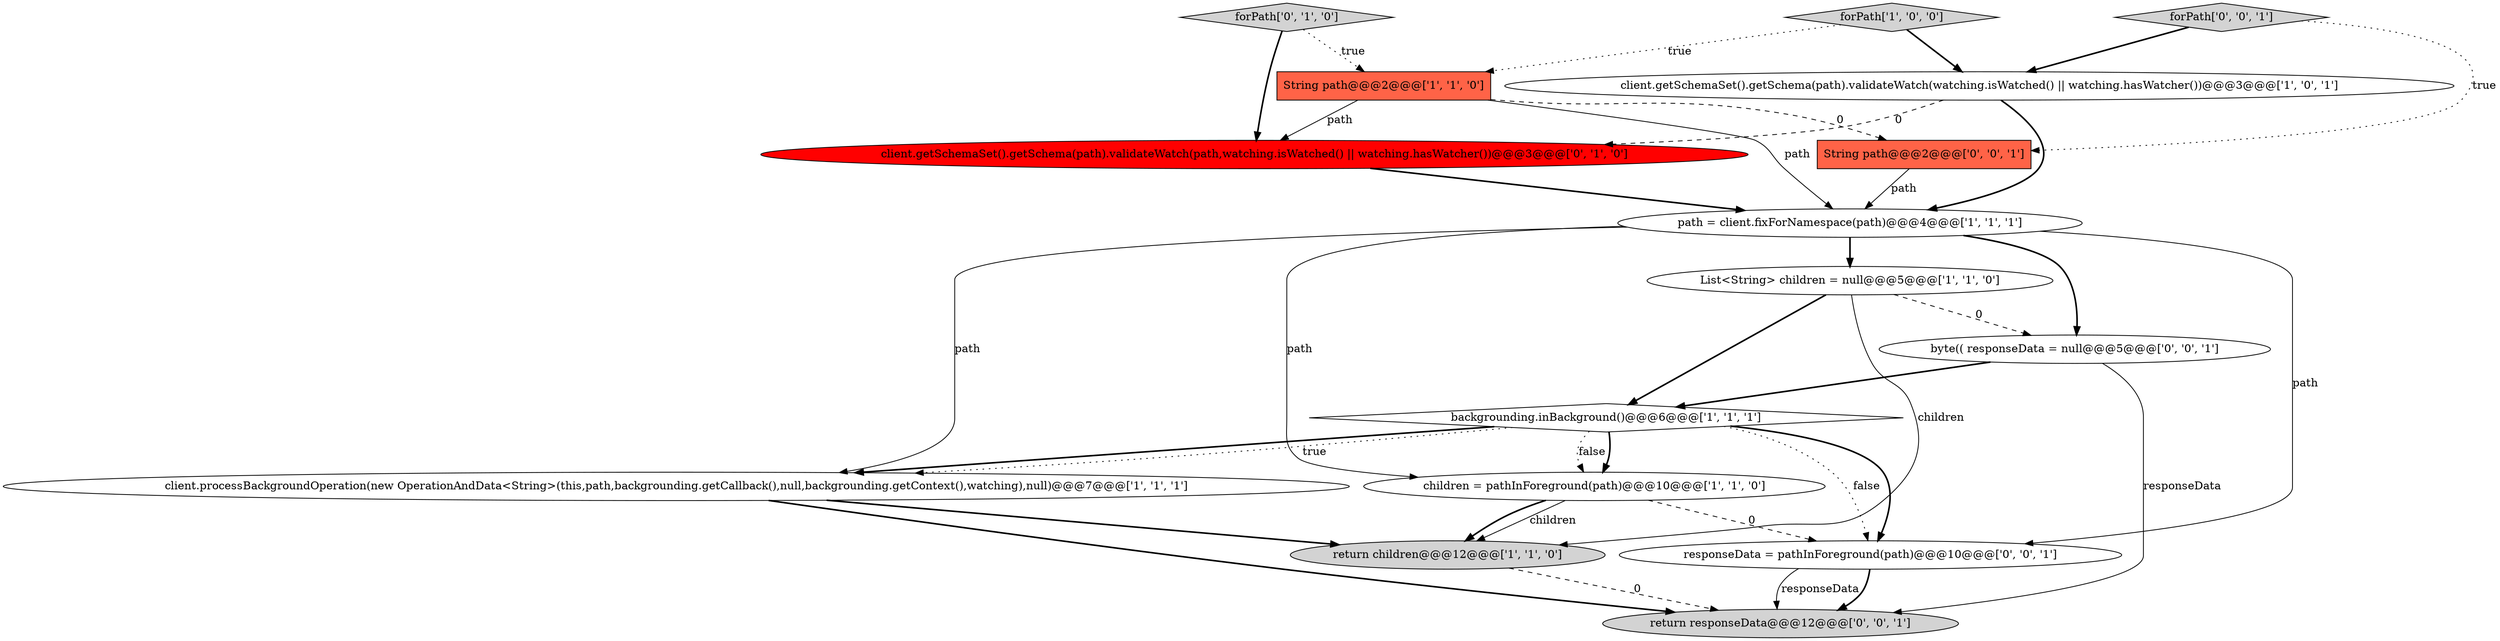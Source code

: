 digraph {
12 [style = filled, label = "return responseData@@@12@@@['0', '0', '1']", fillcolor = lightgray, shape = ellipse image = "AAA0AAABBB3BBB"];
14 [style = filled, label = "forPath['0', '0', '1']", fillcolor = lightgray, shape = diamond image = "AAA0AAABBB3BBB"];
3 [style = filled, label = "String path@@@2@@@['1', '1', '0']", fillcolor = tomato, shape = box image = "AAA0AAABBB1BBB"];
4 [style = filled, label = "client.processBackgroundOperation(new OperationAndData<String>(this,path,backgrounding.getCallback(),null,backgrounding.getContext(),watching),null)@@@7@@@['1', '1', '1']", fillcolor = white, shape = ellipse image = "AAA0AAABBB1BBB"];
2 [style = filled, label = "backgrounding.inBackground()@@@6@@@['1', '1', '1']", fillcolor = white, shape = diamond image = "AAA0AAABBB1BBB"];
0 [style = filled, label = "path = client.fixForNamespace(path)@@@4@@@['1', '1', '1']", fillcolor = white, shape = ellipse image = "AAA0AAABBB1BBB"];
7 [style = filled, label = "return children@@@12@@@['1', '1', '0']", fillcolor = lightgray, shape = ellipse image = "AAA0AAABBB1BBB"];
6 [style = filled, label = "children = pathInForeground(path)@@@10@@@['1', '1', '0']", fillcolor = white, shape = ellipse image = "AAA0AAABBB1BBB"];
1 [style = filled, label = "forPath['1', '0', '0']", fillcolor = lightgray, shape = diamond image = "AAA0AAABBB1BBB"];
9 [style = filled, label = "forPath['0', '1', '0']", fillcolor = lightgray, shape = diamond image = "AAA0AAABBB2BBB"];
13 [style = filled, label = "byte(( responseData = null@@@5@@@['0', '0', '1']", fillcolor = white, shape = ellipse image = "AAA0AAABBB3BBB"];
15 [style = filled, label = "String path@@@2@@@['0', '0', '1']", fillcolor = tomato, shape = box image = "AAA0AAABBB3BBB"];
5 [style = filled, label = "client.getSchemaSet().getSchema(path).validateWatch(watching.isWatched() || watching.hasWatcher())@@@3@@@['1', '0', '1']", fillcolor = white, shape = ellipse image = "AAA0AAABBB1BBB"];
11 [style = filled, label = "responseData = pathInForeground(path)@@@10@@@['0', '0', '1']", fillcolor = white, shape = ellipse image = "AAA0AAABBB3BBB"];
8 [style = filled, label = "List<String> children = null@@@5@@@['1', '1', '0']", fillcolor = white, shape = ellipse image = "AAA0AAABBB1BBB"];
10 [style = filled, label = "client.getSchemaSet().getSchema(path).validateWatch(path,watching.isWatched() || watching.hasWatcher())@@@3@@@['0', '1', '0']", fillcolor = red, shape = ellipse image = "AAA1AAABBB2BBB"];
1->5 [style = bold, label=""];
0->13 [style = bold, label=""];
0->6 [style = solid, label="path"];
2->6 [style = bold, label=""];
14->5 [style = bold, label=""];
6->11 [style = dashed, label="0"];
11->12 [style = solid, label="responseData"];
11->12 [style = bold, label=""];
15->0 [style = solid, label="path"];
9->10 [style = bold, label=""];
8->7 [style = solid, label="children"];
2->4 [style = bold, label=""];
4->7 [style = bold, label=""];
8->13 [style = dashed, label="0"];
1->3 [style = dotted, label="true"];
0->11 [style = solid, label="path"];
14->15 [style = dotted, label="true"];
13->12 [style = solid, label="responseData"];
5->0 [style = bold, label=""];
8->2 [style = bold, label=""];
5->10 [style = dashed, label="0"];
6->7 [style = solid, label="children"];
3->0 [style = solid, label="path"];
10->0 [style = bold, label=""];
0->4 [style = solid, label="path"];
3->10 [style = solid, label="path"];
0->8 [style = bold, label=""];
2->4 [style = dotted, label="true"];
7->12 [style = dashed, label="0"];
4->12 [style = bold, label=""];
2->6 [style = dotted, label="false"];
3->15 [style = dashed, label="0"];
2->11 [style = dotted, label="false"];
6->7 [style = bold, label=""];
2->11 [style = bold, label=""];
9->3 [style = dotted, label="true"];
13->2 [style = bold, label=""];
}
